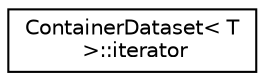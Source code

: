 digraph "Graphical Class Hierarchy"
{
 // LATEX_PDF_SIZE
  edge [fontname="Helvetica",fontsize="10",labelfontname="Helvetica",labelfontsize="10"];
  node [fontname="Helvetica",fontsize="10",shape=record];
  rankdir="LR";
  Node0 [label="ContainerDataset\< T\l \>::iterator",height=0.2,width=0.4,color="black", fillcolor="white", style="filled",URL="$structarm__compute_1_1test_1_1framework_1_1dataset_1_1_container_dataset_1_1iterator.xhtml",tooltip="Iterator for the dataset."];
}
